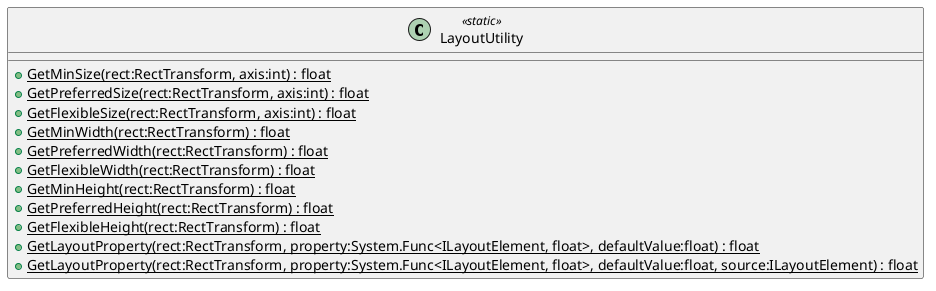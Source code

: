 @startuml
class LayoutUtility <<static>> {
    + {static} GetMinSize(rect:RectTransform, axis:int) : float
    + {static} GetPreferredSize(rect:RectTransform, axis:int) : float
    + {static} GetFlexibleSize(rect:RectTransform, axis:int) : float
    + {static} GetMinWidth(rect:RectTransform) : float
    + {static} GetPreferredWidth(rect:RectTransform) : float
    + {static} GetFlexibleWidth(rect:RectTransform) : float
    + {static} GetMinHeight(rect:RectTransform) : float
    + {static} GetPreferredHeight(rect:RectTransform) : float
    + {static} GetFlexibleHeight(rect:RectTransform) : float
    + {static} GetLayoutProperty(rect:RectTransform, property:System.Func<ILayoutElement, float>, defaultValue:float) : float
    + {static} GetLayoutProperty(rect:RectTransform, property:System.Func<ILayoutElement, float>, defaultValue:float, source:ILayoutElement) : float
}
@enduml
